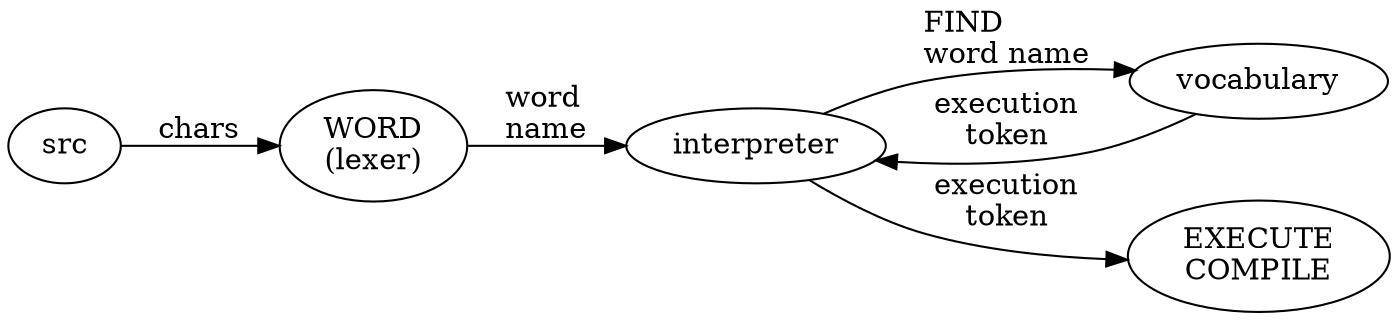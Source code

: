 digraph frontend {
	rankdir=LR;
	src -> lexer [label=chars];
	lexer -> interpreter [label="word\lname"];
	lexer [label="WORD\l(lexer)"];
	interpreter -> vocabulary [label="FIND\lword name"];
	vocabulary -> interpreter [label="execution\ltoken"];
	interpreter -> EXECUTE [label="execution\ltoken"];
	EXECUTE [label="EXECUTE\lCOMPILE"];
}
